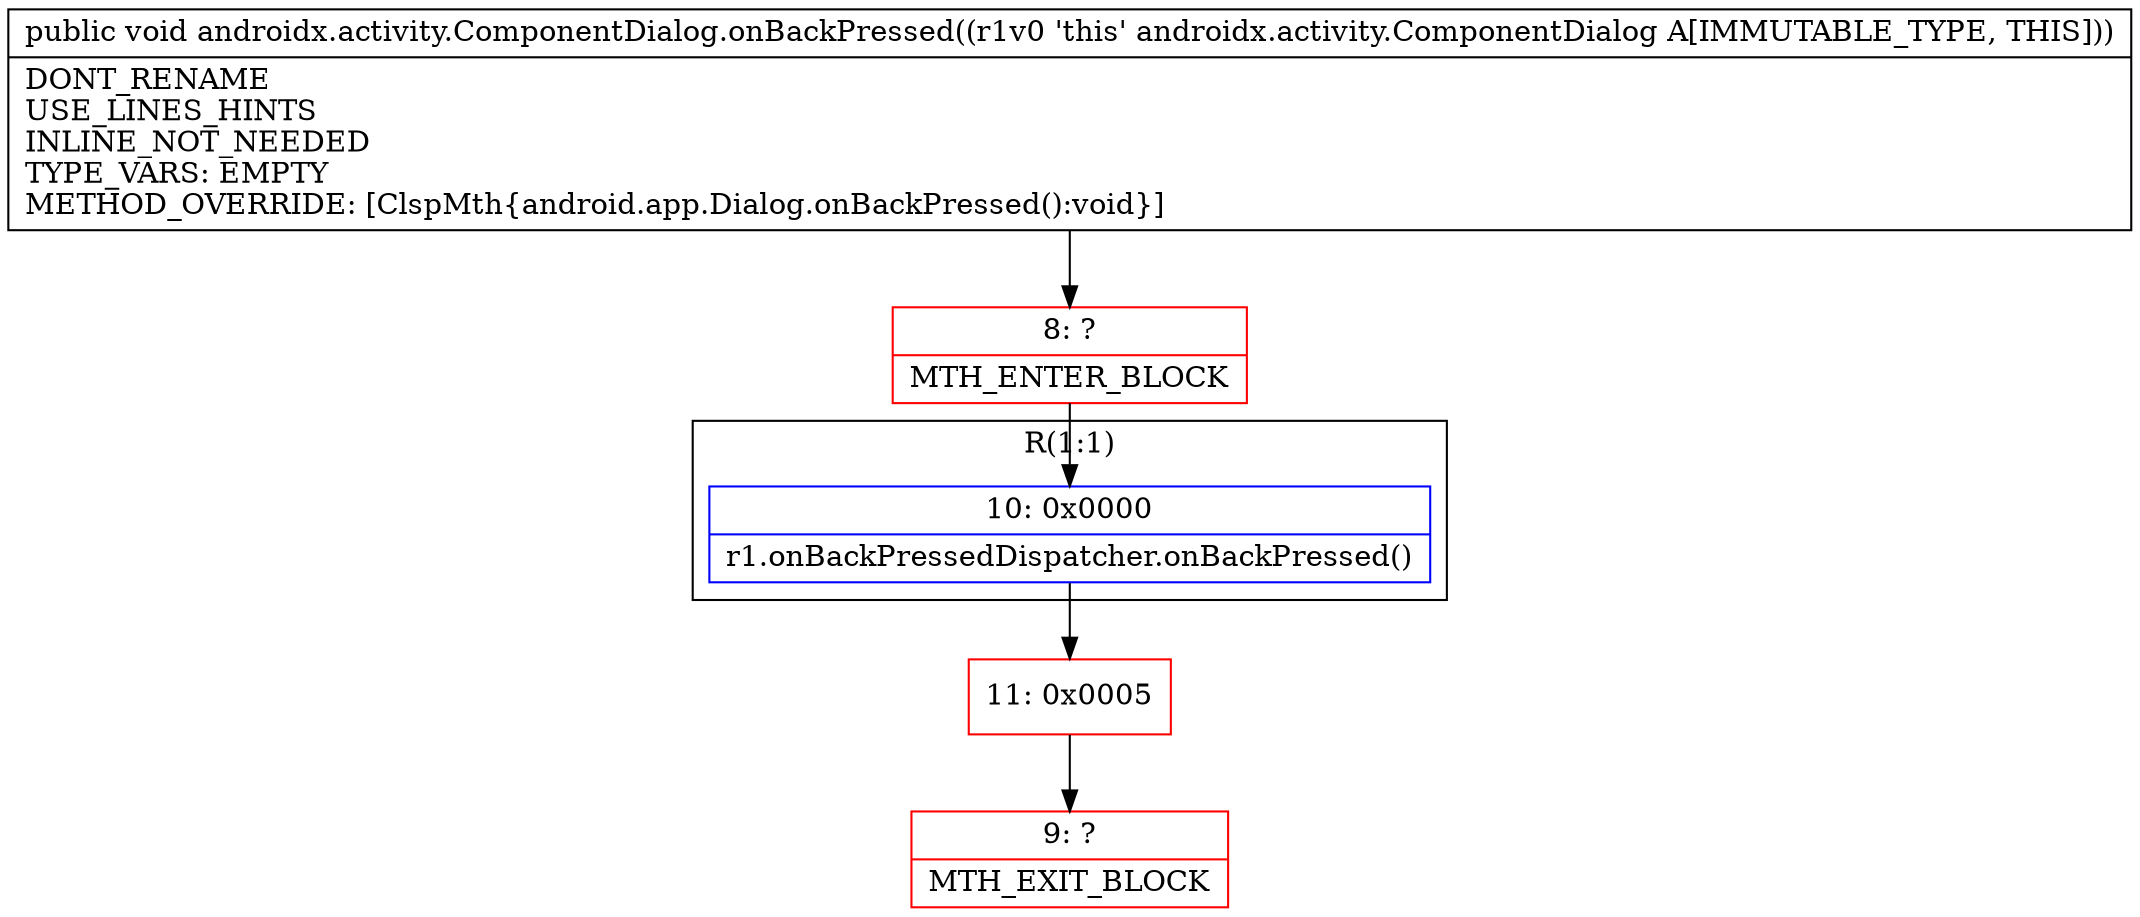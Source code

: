 digraph "CFG forandroidx.activity.ComponentDialog.onBackPressed()V" {
subgraph cluster_Region_946909063 {
label = "R(1:1)";
node [shape=record,color=blue];
Node_10 [shape=record,label="{10\:\ 0x0000|r1.onBackPressedDispatcher.onBackPressed()\l}"];
}
Node_8 [shape=record,color=red,label="{8\:\ ?|MTH_ENTER_BLOCK\l}"];
Node_11 [shape=record,color=red,label="{11\:\ 0x0005}"];
Node_9 [shape=record,color=red,label="{9\:\ ?|MTH_EXIT_BLOCK\l}"];
MethodNode[shape=record,label="{public void androidx.activity.ComponentDialog.onBackPressed((r1v0 'this' androidx.activity.ComponentDialog A[IMMUTABLE_TYPE, THIS]))  | DONT_RENAME\lUSE_LINES_HINTS\lINLINE_NOT_NEEDED\lTYPE_VARS: EMPTY\lMETHOD_OVERRIDE: [ClspMth\{android.app.Dialog.onBackPressed():void\}]\l}"];
MethodNode -> Node_8;Node_10 -> Node_11;
Node_8 -> Node_10;
Node_11 -> Node_9;
}

